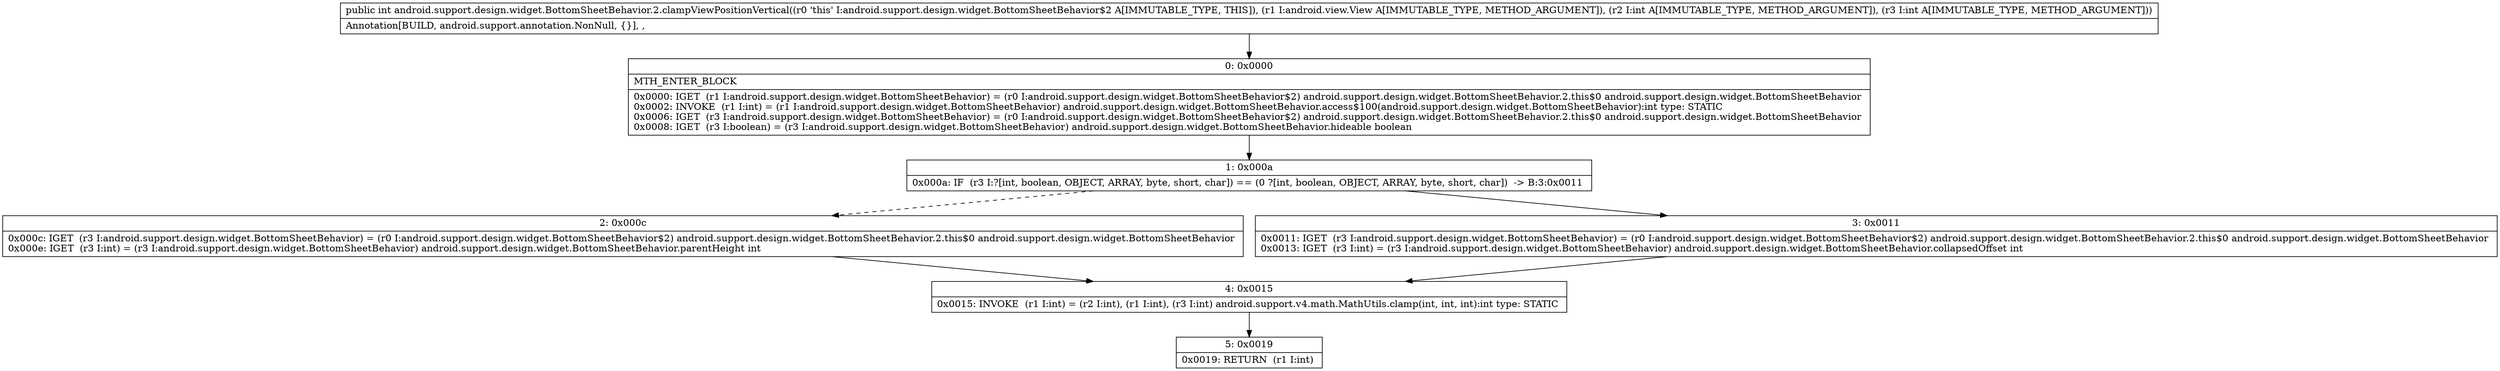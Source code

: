 digraph "CFG forandroid.support.design.widget.BottomSheetBehavior.2.clampViewPositionVertical(Landroid\/view\/View;II)I" {
Node_0 [shape=record,label="{0\:\ 0x0000|MTH_ENTER_BLOCK\l|0x0000: IGET  (r1 I:android.support.design.widget.BottomSheetBehavior) = (r0 I:android.support.design.widget.BottomSheetBehavior$2) android.support.design.widget.BottomSheetBehavior.2.this$0 android.support.design.widget.BottomSheetBehavior \l0x0002: INVOKE  (r1 I:int) = (r1 I:android.support.design.widget.BottomSheetBehavior) android.support.design.widget.BottomSheetBehavior.access$100(android.support.design.widget.BottomSheetBehavior):int type: STATIC \l0x0006: IGET  (r3 I:android.support.design.widget.BottomSheetBehavior) = (r0 I:android.support.design.widget.BottomSheetBehavior$2) android.support.design.widget.BottomSheetBehavior.2.this$0 android.support.design.widget.BottomSheetBehavior \l0x0008: IGET  (r3 I:boolean) = (r3 I:android.support.design.widget.BottomSheetBehavior) android.support.design.widget.BottomSheetBehavior.hideable boolean \l}"];
Node_1 [shape=record,label="{1\:\ 0x000a|0x000a: IF  (r3 I:?[int, boolean, OBJECT, ARRAY, byte, short, char]) == (0 ?[int, boolean, OBJECT, ARRAY, byte, short, char])  \-\> B:3:0x0011 \l}"];
Node_2 [shape=record,label="{2\:\ 0x000c|0x000c: IGET  (r3 I:android.support.design.widget.BottomSheetBehavior) = (r0 I:android.support.design.widget.BottomSheetBehavior$2) android.support.design.widget.BottomSheetBehavior.2.this$0 android.support.design.widget.BottomSheetBehavior \l0x000e: IGET  (r3 I:int) = (r3 I:android.support.design.widget.BottomSheetBehavior) android.support.design.widget.BottomSheetBehavior.parentHeight int \l}"];
Node_3 [shape=record,label="{3\:\ 0x0011|0x0011: IGET  (r3 I:android.support.design.widget.BottomSheetBehavior) = (r0 I:android.support.design.widget.BottomSheetBehavior$2) android.support.design.widget.BottomSheetBehavior.2.this$0 android.support.design.widget.BottomSheetBehavior \l0x0013: IGET  (r3 I:int) = (r3 I:android.support.design.widget.BottomSheetBehavior) android.support.design.widget.BottomSheetBehavior.collapsedOffset int \l}"];
Node_4 [shape=record,label="{4\:\ 0x0015|0x0015: INVOKE  (r1 I:int) = (r2 I:int), (r1 I:int), (r3 I:int) android.support.v4.math.MathUtils.clamp(int, int, int):int type: STATIC \l}"];
Node_5 [shape=record,label="{5\:\ 0x0019|0x0019: RETURN  (r1 I:int) \l}"];
MethodNode[shape=record,label="{public int android.support.design.widget.BottomSheetBehavior.2.clampViewPositionVertical((r0 'this' I:android.support.design.widget.BottomSheetBehavior$2 A[IMMUTABLE_TYPE, THIS]), (r1 I:android.view.View A[IMMUTABLE_TYPE, METHOD_ARGUMENT]), (r2 I:int A[IMMUTABLE_TYPE, METHOD_ARGUMENT]), (r3 I:int A[IMMUTABLE_TYPE, METHOD_ARGUMENT]))  | Annotation[BUILD, android.support.annotation.NonNull, \{\}], , \l}"];
MethodNode -> Node_0;
Node_0 -> Node_1;
Node_1 -> Node_2[style=dashed];
Node_1 -> Node_3;
Node_2 -> Node_4;
Node_3 -> Node_4;
Node_4 -> Node_5;
}

